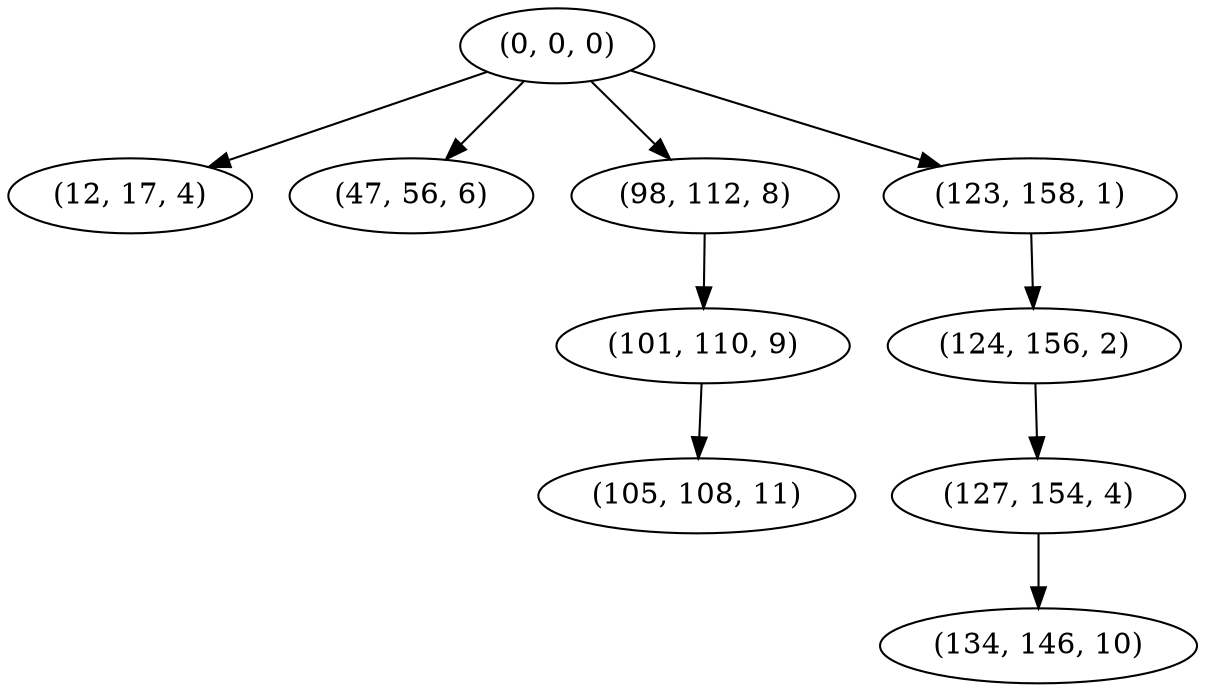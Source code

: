 digraph tree {
    "(0, 0, 0)";
    "(12, 17, 4)";
    "(47, 56, 6)";
    "(98, 112, 8)";
    "(101, 110, 9)";
    "(105, 108, 11)";
    "(123, 158, 1)";
    "(124, 156, 2)";
    "(127, 154, 4)";
    "(134, 146, 10)";
    "(0, 0, 0)" -> "(12, 17, 4)";
    "(0, 0, 0)" -> "(47, 56, 6)";
    "(0, 0, 0)" -> "(98, 112, 8)";
    "(0, 0, 0)" -> "(123, 158, 1)";
    "(98, 112, 8)" -> "(101, 110, 9)";
    "(101, 110, 9)" -> "(105, 108, 11)";
    "(123, 158, 1)" -> "(124, 156, 2)";
    "(124, 156, 2)" -> "(127, 154, 4)";
    "(127, 154, 4)" -> "(134, 146, 10)";
}
